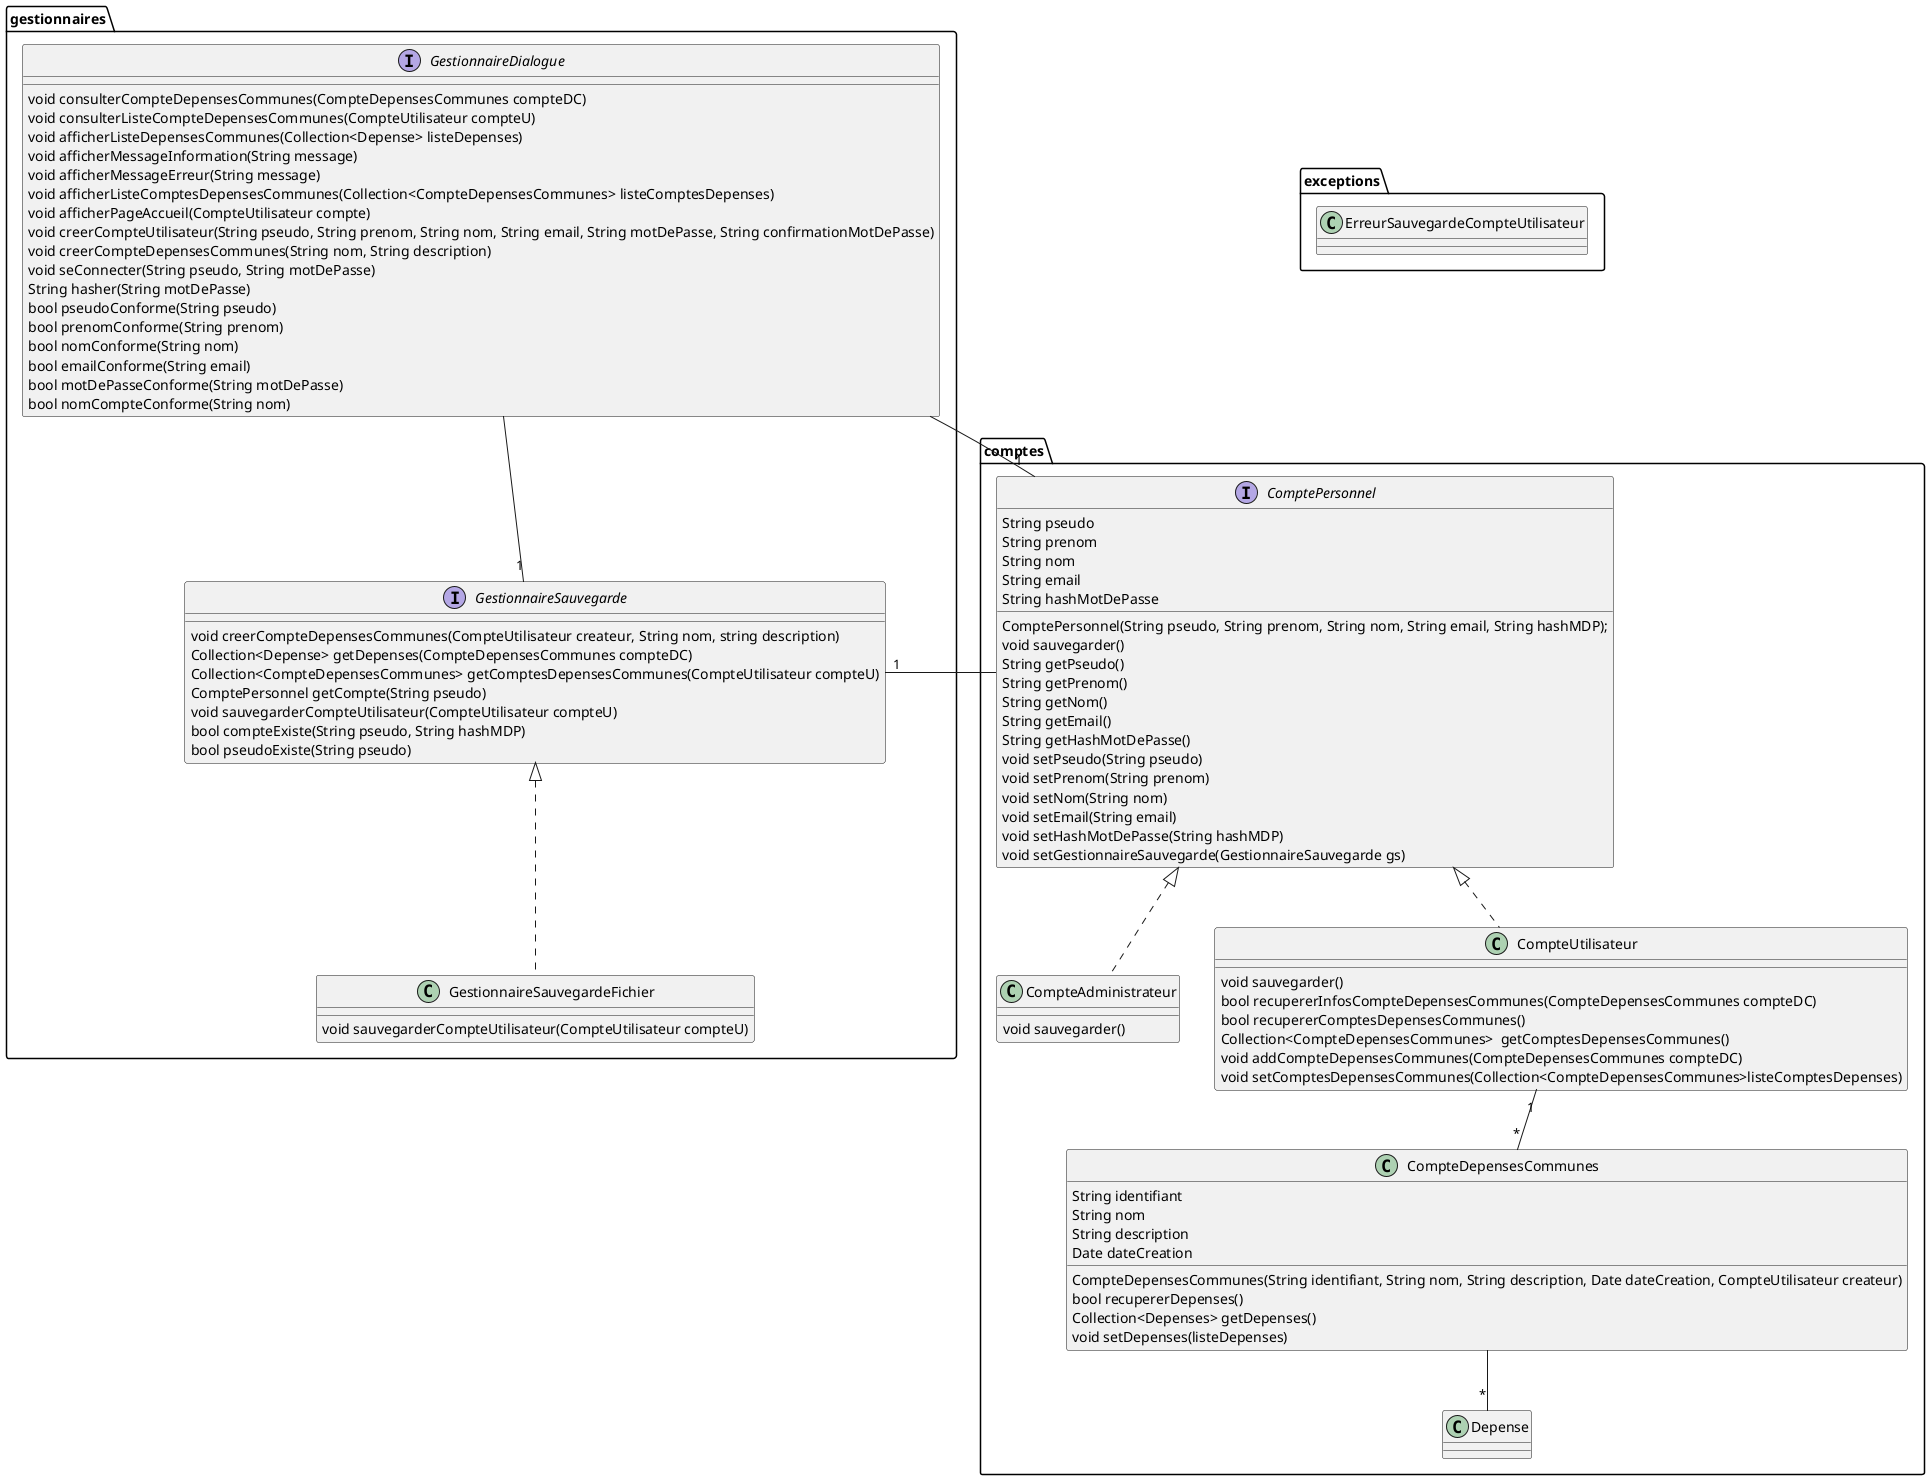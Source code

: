 @startuml Classes
package gestionnaires {
	interface GestionnaireDialogue {
		void consulterCompteDepensesCommunes(CompteDepensesCommunes compteDC)
		void consulterListeCompteDepensesCommunes(CompteUtilisateur compteU)
		void afficherListeDepensesCommunes(Collection<Depense> listeDepenses)
		void afficherMessageInformation(String message)
		void afficherMessageErreur(String message)
		void afficherListeComptesDepensesCommunes(Collection<CompteDepensesCommunes> listeComptesDepenses)
		void afficherPageAccueil(CompteUtilisateur compte)
		void creerCompteUtilisateur(String pseudo, String prenom, String nom, String email, String motDePasse, String confirmationMotDePasse)
		void creerCompteDepensesCommunes(String nom, String description)
		void seConnecter(String pseudo, String motDePasse)
		String hasher(String motDePasse)
		bool pseudoConforme(String pseudo)
		bool prenomConforme(String prenom)
		bool nomConforme(String nom)
		bool emailConforme(String email)
		bool motDePasseConforme(String motDePasse)
		bool nomCompteConforme(String nom)
	}

	interface GestionnaireSauvegarde {
		void creerCompteDepensesCommunes(CompteUtilisateur createur, String nom, string description)
		Collection<Depense> getDepenses(CompteDepensesCommunes compteDC)
		Collection<CompteDepensesCommunes> getComptesDepensesCommunes(CompteUtilisateur compteU)
		ComptePersonnel getCompte(String pseudo)
		void sauvegarderCompteUtilisateur(CompteUtilisateur compteU)
		bool compteExiste(String pseudo, String hashMDP)
		bool pseudoExiste(String pseudo)
	}

	class GestionnaireSauvegardeFichier implements GestionnaireSauvegarde {
		void sauvegarderCompteUtilisateur(CompteUtilisateur compteU)
	}

}
package comptes {
	interface ComptePersonnel {
		String pseudo
		String prenom
		String nom
		String email
		String hashMotDePasse
		ComptePersonnel(String pseudo, String prenom, String nom, String email, String hashMDP);
		void sauvegarder()
		String getPseudo()
		String getPrenom()
		String getNom()
		String getEmail()
		String getHashMotDePasse()
		void setPseudo(String pseudo)
		void setPrenom(String prenom)
		void setNom(String nom)
		void setEmail(String email)
		void setHashMotDePasse(String hashMDP)
		void setGestionnaireSauvegarde(GestionnaireSauvegarde gs)
	}

	class CompteAdministrateur implements ComptePersonnel {
		void sauvegarder()
	}


	class CompteUtilisateur implements ComptePersonnel {
		void sauvegarder()
		bool recupererInfosCompteDepensesCommunes(CompteDepensesCommunes compteDC)
		bool recupererComptesDepensesCommunes()
		Collection<CompteDepensesCommunes>  getComptesDepensesCommunes()
		void addCompteDepensesCommunes(CompteDepensesCommunes compteDC)
		void setComptesDepensesCommunes(Collection<CompteDepensesCommunes>listeComptesDepenses)
	}

	class CompteDepensesCommunes {
		String identifiant
		String nom
		String description
		Date dateCreation
		CompteDepensesCommunes(String identifiant, String nom, String description, Date dateCreation, CompteUtilisateur createur)
		bool recupererDepenses()
		Collection<Depenses> getDepenses()
		void setDepenses(listeDepenses)
	}

	class Depense {

	}
}
package exceptions {
	class ErreurSauvegardeCompteUtilisateur {

	}
}

GestionnaireDialogue --"1" ComptePersonnel
GestionnaireDialogue --"1" GestionnaireSauvegarde
CompteDepensesCommunes --"*" Depense
CompteUtilisateur "1"--"*" CompteDepensesCommunes
ComptePersonnel --"1" GestionnaireSauvegarde

@enduml